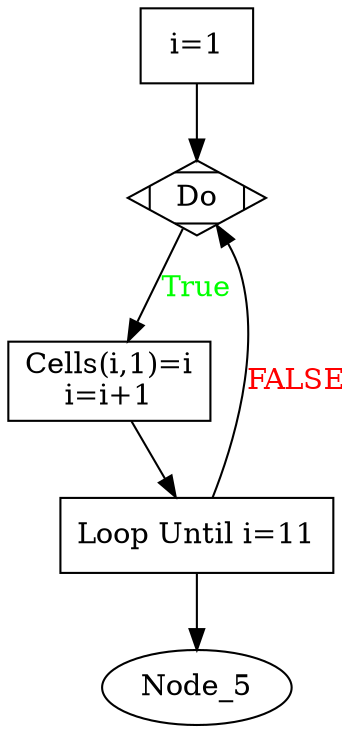digraph G{
Node_1 [ label ="i=1",shape="box"];
Node_2 [ label ="Do",shape="Mdiamond"];
Node_3 [ label ="Cells(i,1)=i\ni=i+1",shape="box"];
Node_4 [ label ="Loop Until i=11",shape="box"];
Node_2 -> Node_3 [label="True",fontcolor="GREEN"];
Node_1 -> Node_2;
Node_4 -> Node_2 [label="FALSE",fontcolor="RED"];
Node_4 -> Node_5;
Node_3 -> Node_4;
}
